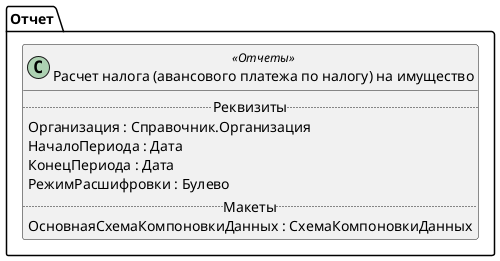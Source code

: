 ﻿@startuml СправкаРасчетНалогаНаИмущество
'!include templates.wsd
'..\include templates.wsd
class Отчет.СправкаРасчетНалогаНаИмущество as "Расчет налога (авансового платежа по налогу) на имущество" <<Отчеты>>
{
..Реквизиты..
Организация : Справочник.Организация
НачалоПериода : Дата
КонецПериода : Дата
РежимРасшифровки : Булево
..Макеты..
ОсновнаяСхемаКомпоновкиДанных : СхемаКомпоновкиДанных
}
@enduml

